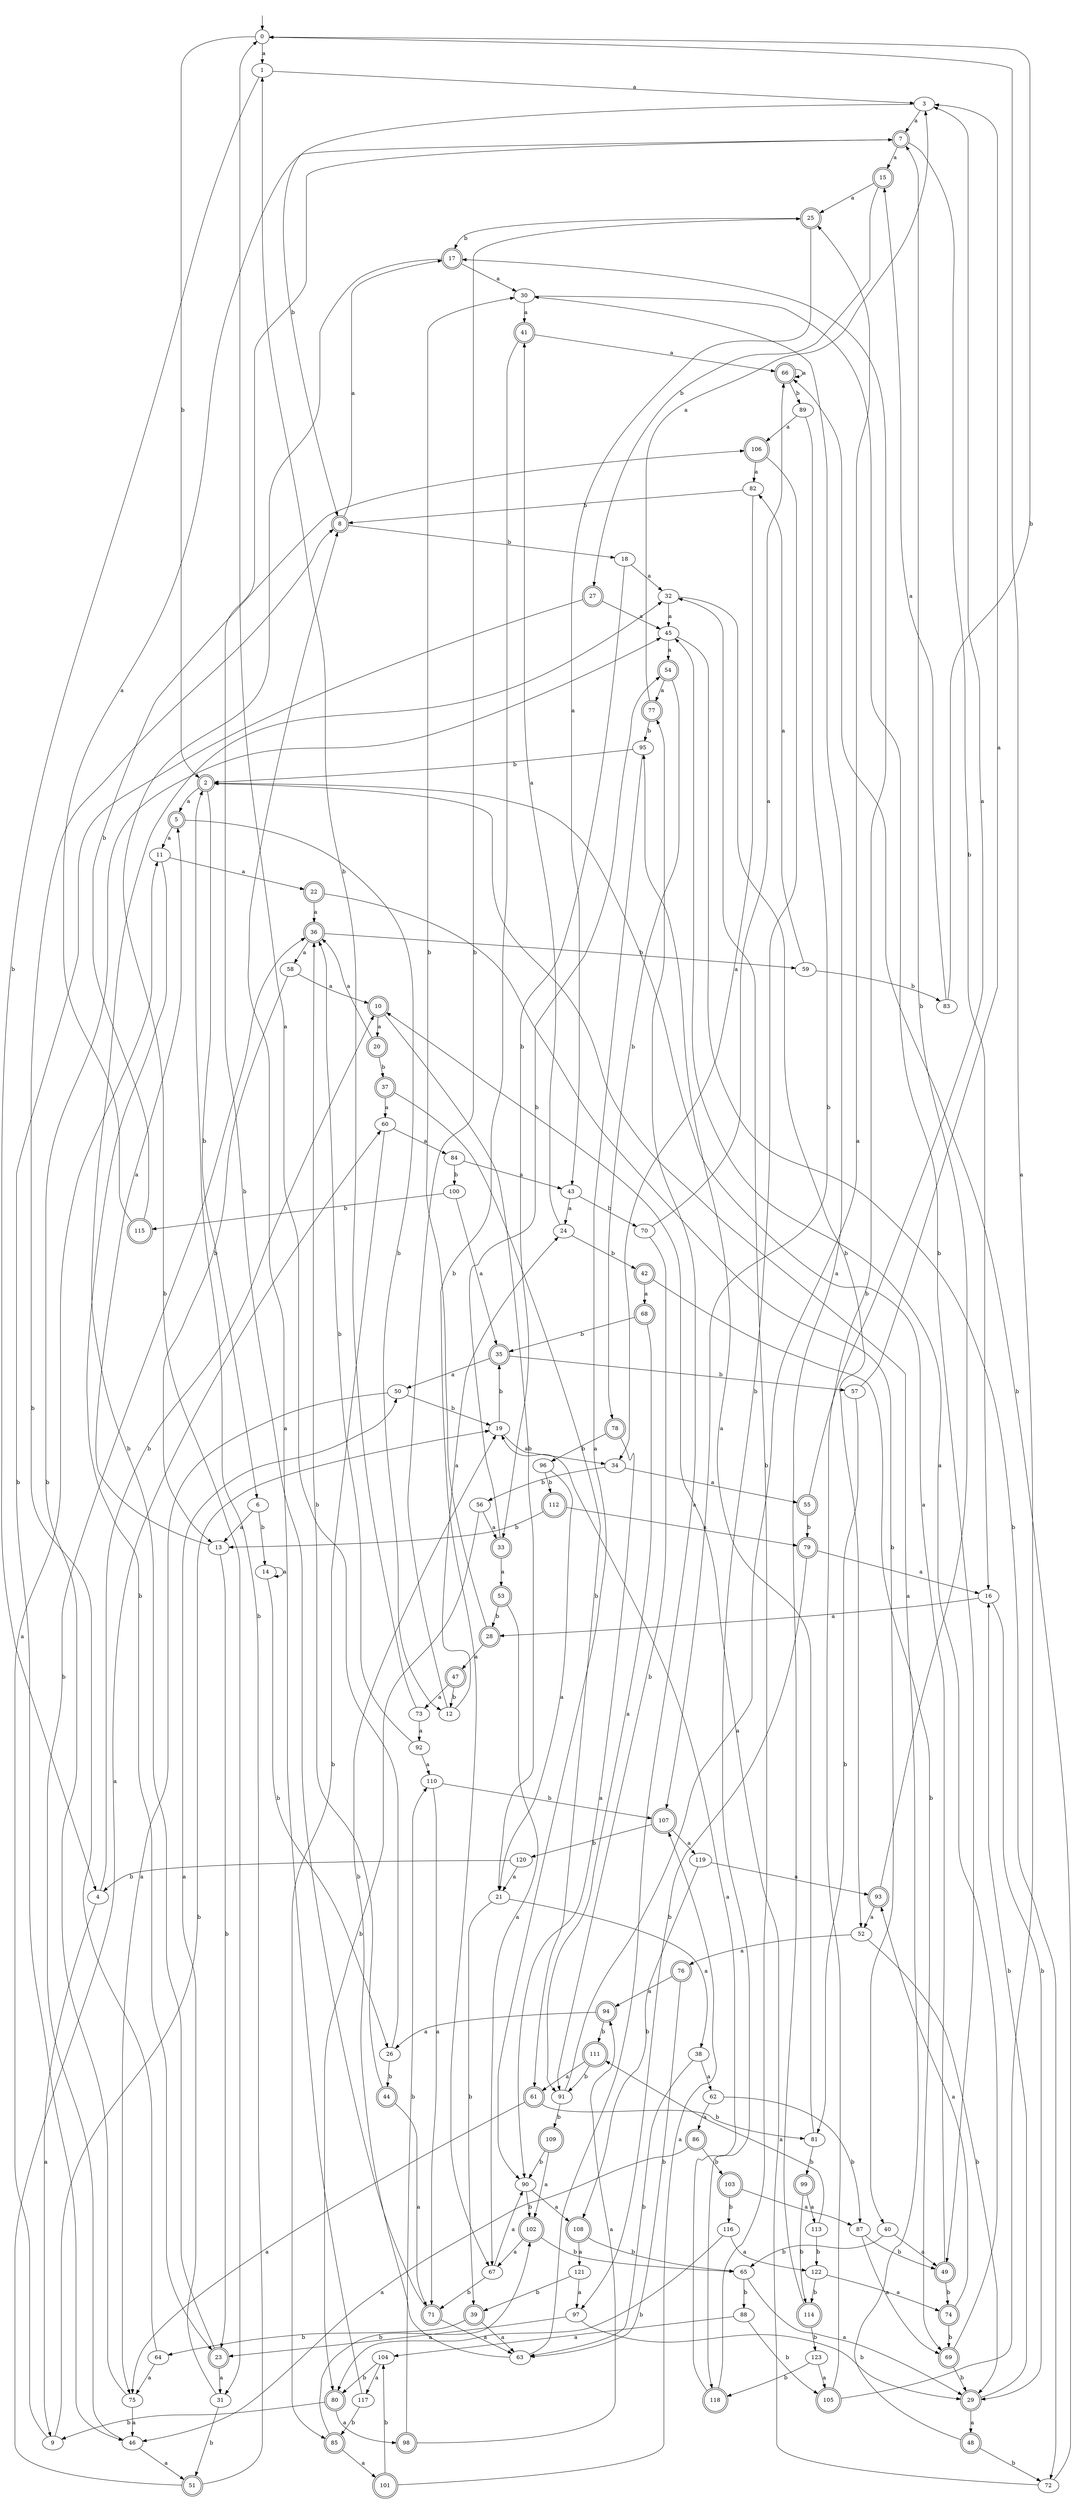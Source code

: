 digraph RandomDFA {
  __start0 [label="", shape=none];
  __start0 -> 0 [label=""];
  0 [shape=circle]
  0 -> 1 [label="a"]
  0 -> 2 [label="b"]
  1
  1 -> 3 [label="a"]
  1 -> 4 [label="b"]
  2 [shape=doublecircle]
  2 -> 5 [label="a"]
  2 -> 6 [label="b"]
  3
  3 -> 7 [label="a"]
  3 -> 8 [label="b"]
  4
  4 -> 9 [label="a"]
  4 -> 10 [label="b"]
  5 [shape=doublecircle]
  5 -> 11 [label="a"]
  5 -> 12 [label="b"]
  6
  6 -> 13 [label="a"]
  6 -> 14 [label="b"]
  7 [shape=doublecircle]
  7 -> 15 [label="a"]
  7 -> 16 [label="b"]
  8 [shape=doublecircle]
  8 -> 17 [label="a"]
  8 -> 18 [label="b"]
  9
  9 -> 11 [label="a"]
  9 -> 19 [label="b"]
  10 [shape=doublecircle]
  10 -> 20 [label="a"]
  10 -> 21 [label="b"]
  11
  11 -> 22 [label="a"]
  11 -> 23 [label="b"]
  12
  12 -> 24 [label="a"]
  12 -> 25 [label="b"]
  13
  13 -> 5 [label="a"]
  13 -> 23 [label="b"]
  14
  14 -> 14 [label="a"]
  14 -> 26 [label="b"]
  15 [shape=doublecircle]
  15 -> 25 [label="a"]
  15 -> 27 [label="b"]
  16
  16 -> 28 [label="a"]
  16 -> 29 [label="b"]
  17 [shape=doublecircle]
  17 -> 30 [label="a"]
  17 -> 31 [label="b"]
  18
  18 -> 32 [label="a"]
  18 -> 33 [label="b"]
  19
  19 -> 34 [label="a"]
  19 -> 35 [label="b"]
  20 [shape=doublecircle]
  20 -> 36 [label="a"]
  20 -> 37 [label="b"]
  21
  21 -> 38 [label="a"]
  21 -> 39 [label="b"]
  22 [shape=doublecircle]
  22 -> 36 [label="a"]
  22 -> 40 [label="b"]
  23 [shape=doublecircle]
  23 -> 31 [label="a"]
  23 -> 32 [label="b"]
  24
  24 -> 41 [label="a"]
  24 -> 42 [label="b"]
  25 [shape=doublecircle]
  25 -> 43 [label="a"]
  25 -> 17 [label="b"]
  26
  26 -> 0 [label="a"]
  26 -> 44 [label="b"]
  27 [shape=doublecircle]
  27 -> 45 [label="a"]
  27 -> 46 [label="b"]
  28 [shape=doublecircle]
  28 -> 47 [label="a"]
  28 -> 30 [label="b"]
  29 [shape=doublecircle]
  29 -> 48 [label="a"]
  29 -> 16 [label="b"]
  30
  30 -> 41 [label="a"]
  30 -> 49 [label="b"]
  31
  31 -> 50 [label="a"]
  31 -> 51 [label="b"]
  32
  32 -> 45 [label="a"]
  32 -> 52 [label="b"]
  33 [shape=doublecircle]
  33 -> 53 [label="a"]
  33 -> 54 [label="b"]
  34
  34 -> 55 [label="a"]
  34 -> 56 [label="b"]
  35 [shape=doublecircle]
  35 -> 50 [label="a"]
  35 -> 57 [label="b"]
  36 [shape=doublecircle]
  36 -> 58 [label="a"]
  36 -> 59 [label="b"]
  37 [shape=doublecircle]
  37 -> 60 [label="a"]
  37 -> 61 [label="b"]
  38
  38 -> 62 [label="a"]
  38 -> 63 [label="b"]
  39 [shape=doublecircle]
  39 -> 63 [label="a"]
  39 -> 64 [label="b"]
  40
  40 -> 49 [label="a"]
  40 -> 65 [label="b"]
  41 [shape=doublecircle]
  41 -> 66 [label="a"]
  41 -> 67 [label="b"]
  42 [shape=doublecircle]
  42 -> 68 [label="a"]
  42 -> 69 [label="b"]
  43
  43 -> 24 [label="a"]
  43 -> 70 [label="b"]
  44 [shape=doublecircle]
  44 -> 71 [label="a"]
  44 -> 36 [label="b"]
  45
  45 -> 54 [label="a"]
  45 -> 72 [label="b"]
  46
  46 -> 51 [label="a"]
  46 -> 36 [label="b"]
  47 [shape=doublecircle]
  47 -> 73 [label="a"]
  47 -> 12 [label="b"]
  48 [shape=doublecircle]
  48 -> 2 [label="a"]
  48 -> 72 [label="b"]
  49 [shape=doublecircle]
  49 -> 2 [label="a"]
  49 -> 74 [label="b"]
  50
  50 -> 75 [label="a"]
  50 -> 19 [label="b"]
  51 [shape=doublecircle]
  51 -> 60 [label="a"]
  51 -> 2 [label="b"]
  52
  52 -> 76 [label="a"]
  52 -> 29 [label="b"]
  53 [shape=doublecircle]
  53 -> 67 [label="a"]
  53 -> 28 [label="b"]
  54 [shape=doublecircle]
  54 -> 77 [label="a"]
  54 -> 78 [label="b"]
  55 [shape=doublecircle]
  55 -> 3 [label="a"]
  55 -> 79 [label="b"]
  56
  56 -> 33 [label="a"]
  56 -> 80 [label="b"]
  57
  57 -> 3 [label="a"]
  57 -> 81 [label="b"]
  58
  58 -> 10 [label="a"]
  58 -> 13 [label="b"]
  59
  59 -> 82 [label="a"]
  59 -> 83 [label="b"]
  60
  60 -> 84 [label="a"]
  60 -> 85 [label="b"]
  61 [shape=doublecircle]
  61 -> 75 [label="a"]
  61 -> 81 [label="b"]
  62
  62 -> 86 [label="a"]
  62 -> 87 [label="b"]
  63
  63 -> 77 [label="a"]
  63 -> 19 [label="b"]
  64
  64 -> 75 [label="a"]
  64 -> 8 [label="b"]
  65
  65 -> 29 [label="a"]
  65 -> 88 [label="b"]
  66 [shape=doublecircle]
  66 -> 66 [label="a"]
  66 -> 89 [label="b"]
  67
  67 -> 90 [label="a"]
  67 -> 71 [label="b"]
  68 [shape=doublecircle]
  68 -> 91 [label="a"]
  68 -> 35 [label="b"]
  69 [shape=doublecircle]
  69 -> 45 [label="a"]
  69 -> 29 [label="b"]
  70
  70 -> 66 [label="a"]
  70 -> 91 [label="b"]
  71 [shape=doublecircle]
  71 -> 63 [label="a"]
  71 -> 7 [label="b"]
  72
  72 -> 10 [label="a"]
  72 -> 66 [label="b"]
  73
  73 -> 92 [label="a"]
  73 -> 1 [label="b"]
  74 [shape=doublecircle]
  74 -> 93 [label="a"]
  74 -> 69 [label="b"]
  75
  75 -> 46 [label="a"]
  75 -> 45 [label="b"]
  76 [shape=doublecircle]
  76 -> 94 [label="a"]
  76 -> 63 [label="b"]
  77 [shape=doublecircle]
  77 -> 3 [label="a"]
  77 -> 95 [label="b"]
  78 [shape=doublecircle]
  78 -> 90 [label="a"]
  78 -> 96 [label="b"]
  79 [shape=doublecircle]
  79 -> 16 [label="a"]
  79 -> 97 [label="b"]
  80 [shape=doublecircle]
  80 -> 98 [label="a"]
  80 -> 9 [label="b"]
  81
  81 -> 95 [label="a"]
  81 -> 99 [label="b"]
  82
  82 -> 34 [label="a"]
  82 -> 8 [label="b"]
  83
  83 -> 15 [label="a"]
  83 -> 0 [label="b"]
  84
  84 -> 43 [label="a"]
  84 -> 100 [label="b"]
  85 [shape=doublecircle]
  85 -> 101 [label="a"]
  85 -> 102 [label="b"]
  86 [shape=doublecircle]
  86 -> 46 [label="a"]
  86 -> 103 [label="b"]
  87
  87 -> 69 [label="a"]
  87 -> 49 [label="b"]
  88
  88 -> 104 [label="a"]
  88 -> 105 [label="b"]
  89
  89 -> 106 [label="a"]
  89 -> 107 [label="b"]
  90
  90 -> 108 [label="a"]
  90 -> 102 [label="b"]
  91
  91 -> 25 [label="a"]
  91 -> 109 [label="b"]
  92
  92 -> 110 [label="a"]
  92 -> 36 [label="b"]
  93 [shape=doublecircle]
  93 -> 52 [label="a"]
  93 -> 7 [label="b"]
  94 [shape=doublecircle]
  94 -> 26 [label="a"]
  94 -> 111 [label="b"]
  95
  95 -> 90 [label="a"]
  95 -> 2 [label="b"]
  96
  96 -> 21 [label="a"]
  96 -> 112 [label="b"]
  97
  97 -> 23 [label="a"]
  97 -> 29 [label="b"]
  98 [shape=doublecircle]
  98 -> 94 [label="a"]
  98 -> 110 [label="b"]
  99 [shape=doublecircle]
  99 -> 113 [label="a"]
  99 -> 114 [label="b"]
  100
  100 -> 35 [label="a"]
  100 -> 115 [label="b"]
  101 [shape=doublecircle]
  101 -> 107 [label="a"]
  101 -> 104 [label="b"]
  102 [shape=doublecircle]
  102 -> 67 [label="a"]
  102 -> 65 [label="b"]
  103 [shape=doublecircle]
  103 -> 87 [label="a"]
  103 -> 116 [label="b"]
  104
  104 -> 117 [label="a"]
  104 -> 80 [label="b"]
  105 [shape=doublecircle]
  105 -> 0 [label="a"]
  105 -> 17 [label="b"]
  106 [shape=doublecircle]
  106 -> 82 [label="a"]
  106 -> 118 [label="b"]
  107 [shape=doublecircle]
  107 -> 119 [label="a"]
  107 -> 120 [label="b"]
  108 [shape=doublecircle]
  108 -> 121 [label="a"]
  108 -> 65 [label="b"]
  109 [shape=doublecircle]
  109 -> 102 [label="a"]
  109 -> 90 [label="b"]
  110
  110 -> 71 [label="a"]
  110 -> 107 [label="b"]
  111 [shape=doublecircle]
  111 -> 61 [label="a"]
  111 -> 91 [label="b"]
  112 [shape=doublecircle]
  112 -> 79 [label="a"]
  112 -> 13 [label="b"]
  113
  113 -> 111 [label="a"]
  113 -> 122 [label="b"]
  114 [shape=doublecircle]
  114 -> 30 [label="a"]
  114 -> 123 [label="b"]
  115 [shape=doublecircle]
  115 -> 7 [label="a"]
  115 -> 106 [label="b"]
  116
  116 -> 122 [label="a"]
  116 -> 80 [label="b"]
  117
  117 -> 8 [label="a"]
  117 -> 85 [label="b"]
  118 [shape=doublecircle]
  118 -> 19 [label="a"]
  118 -> 32 [label="b"]
  119
  119 -> 93 [label="a"]
  119 -> 108 [label="b"]
  120
  120 -> 21 [label="a"]
  120 -> 4 [label="b"]
  121
  121 -> 97 [label="a"]
  121 -> 39 [label="b"]
  122
  122 -> 74 [label="a"]
  122 -> 114 [label="b"]
  123
  123 -> 105 [label="a"]
  123 -> 118 [label="b"]
}
